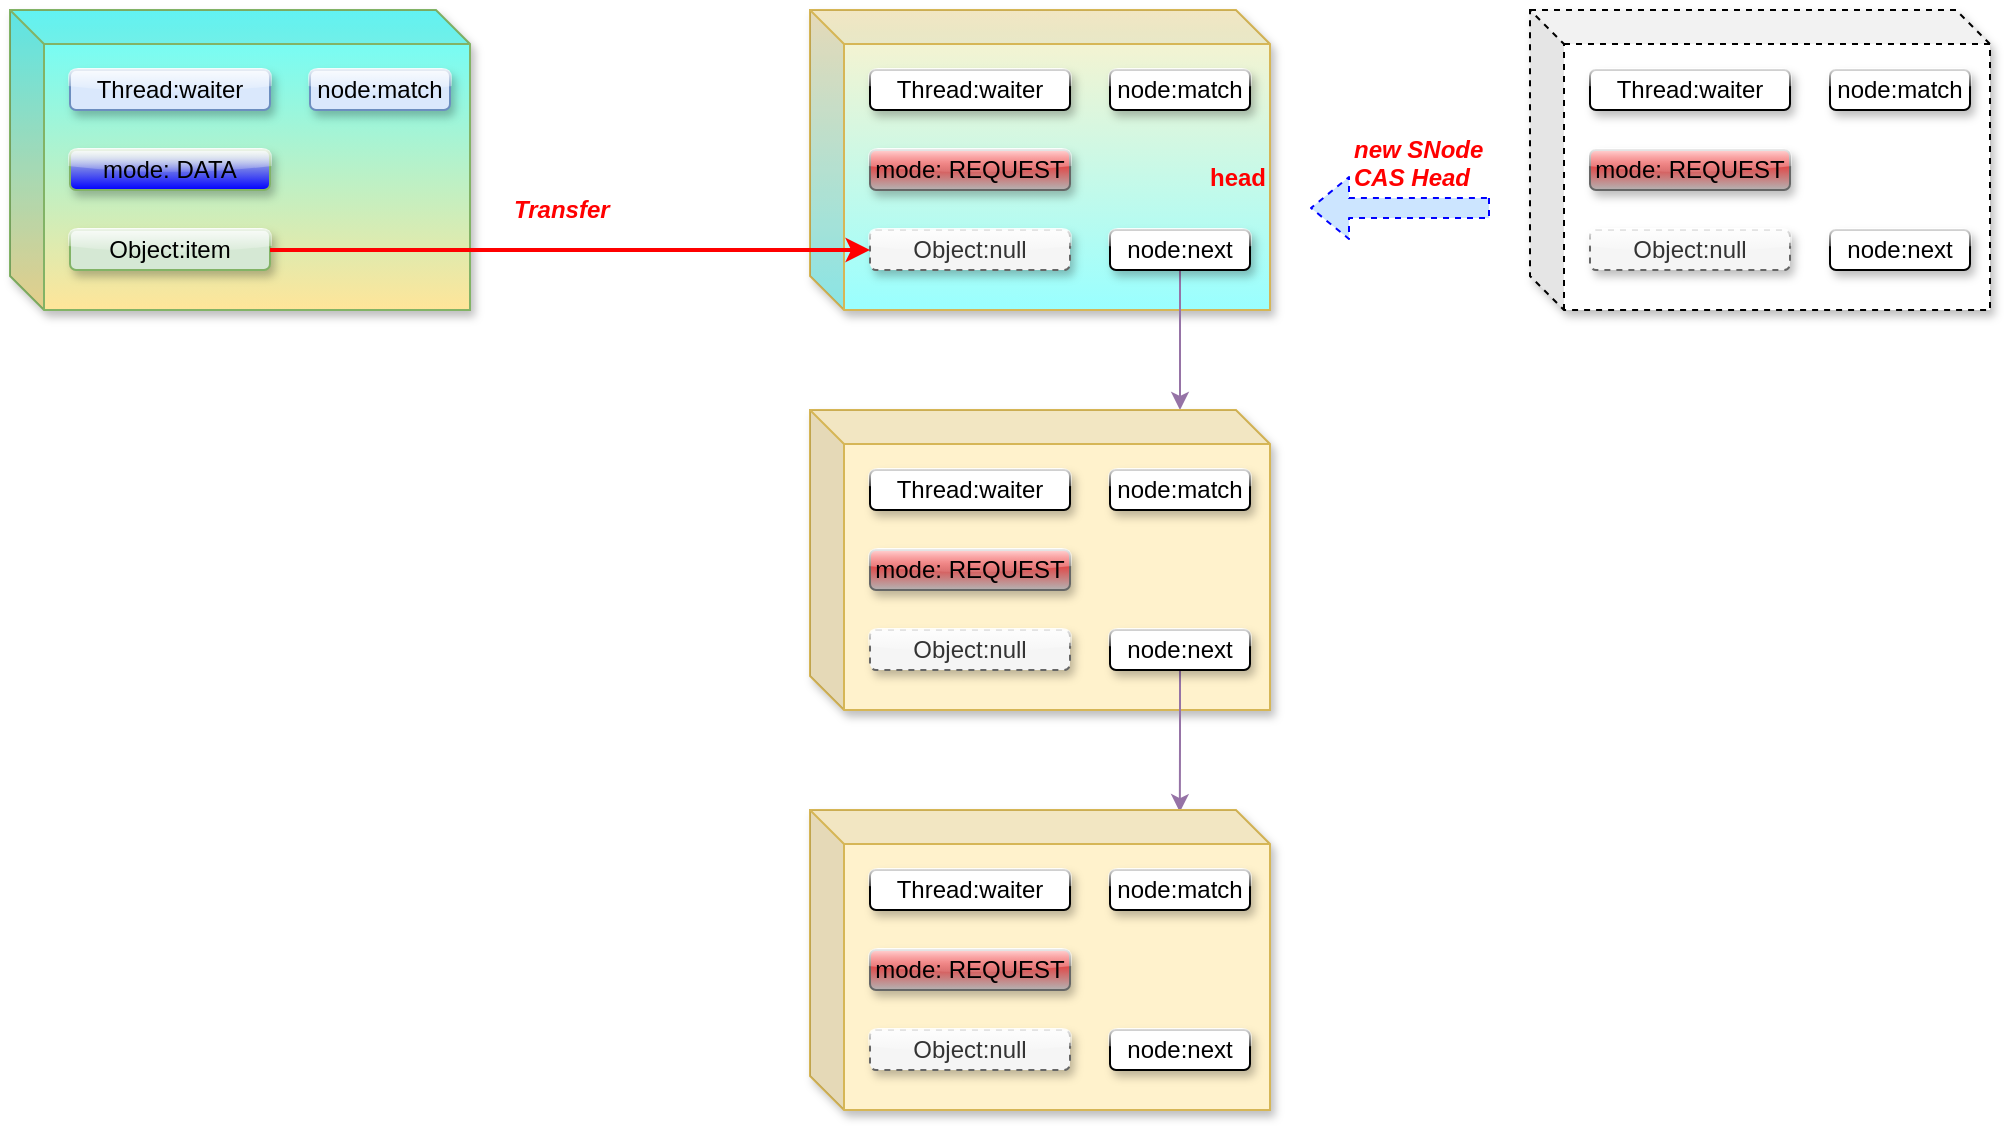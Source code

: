 <mxfile version="10.6.7" type="device"><diagram id="YSUb3YXLpSsdEJ9NEsil" name="TransferStack"><mxGraphModel dx="758" dy="546" grid="1" gridSize="10" guides="1" tooltips="1" connect="1" arrows="1" fold="1" page="1" pageScale="1" pageWidth="827" pageHeight="1169" math="0" shadow="0"><root><mxCell id="0"/><mxCell id="1" parent="0"/><mxCell id="U8mZs7uez9XqfKgCVDbZ-1" value="" style="shape=cube;whiteSpace=wrap;html=1;boundedLbl=1;backgroundOutline=1;darkOpacity=0.05;darkOpacity2=0.1;size=17;shadow=1;fillColor=#66FFFF;strokeColor=#82b366;gradientColor=#FFE599;" parent="1" vertex="1"><mxGeometry x="40" y="40" width="230" height="150" as="geometry"/></mxCell><mxCell id="U8mZs7uez9XqfKgCVDbZ-3" value="mode: DATA" style="rounded=1;whiteSpace=wrap;html=1;fillColor=#d5e8d4;strokeColor=#82b366;shadow=1;glass=1;gradientColor=#0000FF;" parent="1" vertex="1"><mxGeometry x="70" y="110" width="100" height="20" as="geometry"/></mxCell><mxCell id="U8mZs7uez9XqfKgCVDbZ-4" value="Object:item" style="rounded=1;whiteSpace=wrap;html=1;shadow=1;glass=1;fillColor=#d5e8d4;strokeColor=#82b366;" parent="1" vertex="1"><mxGeometry x="70" y="150" width="100" height="20" as="geometry"/></mxCell><mxCell id="U8mZs7uez9XqfKgCVDbZ-6" value="Thread:waiter" style="rounded=1;whiteSpace=wrap;html=1;shadow=1;glass=1;fillColor=#dae8fc;strokeColor=#6c8ebf;" parent="1" vertex="1"><mxGeometry x="70" y="70" width="100" height="20" as="geometry"/></mxCell><mxCell id="U8mZs7uez9XqfKgCVDbZ-7" value="&lt;b&gt;&lt;font color=&quot;#ff0000&quot;&gt;head&lt;/font&gt;&lt;/b&gt;" style="shape=cube;whiteSpace=wrap;html=1;boundedLbl=1;backgroundOutline=1;darkOpacity=0.05;darkOpacity2=0.1;size=17;shadow=1;verticalAlign=middle;align=right;fillColor=#fff2cc;strokeColor=#d6b656;gradientColor=#99FFFF;" parent="1" vertex="1"><mxGeometry x="440" y="40" width="230" height="150" as="geometry"/></mxCell><mxCell id="vYBBA4Lnln8L-Sb_SG4V-14" value="" style="edgeStyle=orthogonalEdgeStyle;rounded=0;orthogonalLoop=1;jettySize=auto;html=1;strokeWidth=1;fillColor=#e1d5e7;strokeColor=#9673a6;" edge="1" parent="1" source="U8mZs7uez9XqfKgCVDbZ-8"><mxGeometry relative="1" as="geometry"><mxPoint x="625" y="240" as="targetPoint"/></mxGeometry></mxCell><mxCell id="U8mZs7uez9XqfKgCVDbZ-8" value="node:next" style="rounded=1;whiteSpace=wrap;html=1;shadow=1;glass=1;" parent="1" vertex="1"><mxGeometry x="590" y="150" width="70" height="20" as="geometry"/></mxCell><mxCell id="U8mZs7uez9XqfKgCVDbZ-9" value="mode: REQUEST" style="rounded=1;whiteSpace=wrap;html=1;fillColor=#FF0000;strokeColor=#666666;shadow=1;glass=1;gradientColor=#b3b3b3;" parent="1" vertex="1"><mxGeometry x="470" y="110" width="100" height="20" as="geometry"/></mxCell><mxCell id="U8mZs7uez9XqfKgCVDbZ-10" value="Object:null" style="rounded=1;whiteSpace=wrap;html=1;shadow=1;glass=1;fillColor=#f5f5f5;strokeColor=#666666;dashed=1;fontColor=#333333;" parent="1" vertex="1"><mxGeometry x="470" y="150" width="100" height="20" as="geometry"/></mxCell><mxCell id="U8mZs7uez9XqfKgCVDbZ-11" value="Thread:waiter" style="rounded=1;whiteSpace=wrap;html=1;shadow=1;glass=1;" parent="1" vertex="1"><mxGeometry x="470" y="70" width="100" height="20" as="geometry"/></mxCell><mxCell id="U8mZs7uez9XqfKgCVDbZ-12" value="node:match" style="rounded=1;whiteSpace=wrap;html=1;shadow=1;glass=1;fillColor=#dae8fc;strokeColor=#6c8ebf;" parent="1" vertex="1"><mxGeometry x="190" y="70" width="70" height="20" as="geometry"/></mxCell><mxCell id="U8mZs7uez9XqfKgCVDbZ-13" value="node:match" style="rounded=1;whiteSpace=wrap;html=1;shadow=1;glass=1;" parent="1" vertex="1"><mxGeometry x="590" y="70" width="70" height="20" as="geometry"/></mxCell><mxCell id="vYBBA4Lnln8L-Sb_SG4V-1" value="" style="shape=cube;whiteSpace=wrap;html=1;boundedLbl=1;backgroundOutline=1;darkOpacity=0.05;darkOpacity2=0.1;size=17;shadow=1;fillColor=#fff2cc;strokeColor=#d6b656;" vertex="1" parent="1"><mxGeometry x="440" y="240" width="230" height="150" as="geometry"/></mxCell><mxCell id="vYBBA4Lnln8L-Sb_SG4V-15" value="" style="edgeStyle=orthogonalEdgeStyle;rounded=0;orthogonalLoop=1;jettySize=auto;html=1;entryX=0.804;entryY=0.007;entryDx=0;entryDy=0;entryPerimeter=0;strokeWidth=1;fillColor=#e1d5e7;strokeColor=#9673a6;" edge="1" parent="1" source="vYBBA4Lnln8L-Sb_SG4V-2" target="vYBBA4Lnln8L-Sb_SG4V-7"><mxGeometry relative="1" as="geometry"/></mxCell><mxCell id="vYBBA4Lnln8L-Sb_SG4V-2" value="node:next" style="rounded=1;whiteSpace=wrap;html=1;shadow=1;glass=1;" vertex="1" parent="1"><mxGeometry x="590" y="350" width="70" height="20" as="geometry"/></mxCell><mxCell id="vYBBA4Lnln8L-Sb_SG4V-3" value="mode: REQUEST" style="rounded=1;whiteSpace=wrap;html=1;fillColor=#FF0000;strokeColor=#666666;shadow=1;glass=1;gradientColor=#b3b3b3;" vertex="1" parent="1"><mxGeometry x="470" y="310" width="100" height="20" as="geometry"/></mxCell><mxCell id="vYBBA4Lnln8L-Sb_SG4V-4" value="Object:null" style="rounded=1;whiteSpace=wrap;html=1;shadow=1;glass=1;fillColor=#f5f5f5;strokeColor=#666666;dashed=1;fontColor=#333333;" vertex="1" parent="1"><mxGeometry x="470" y="350" width="100" height="20" as="geometry"/></mxCell><mxCell id="vYBBA4Lnln8L-Sb_SG4V-5" value="Thread:waiter" style="rounded=1;whiteSpace=wrap;html=1;shadow=1;glass=1;" vertex="1" parent="1"><mxGeometry x="470" y="270" width="100" height="20" as="geometry"/></mxCell><mxCell id="vYBBA4Lnln8L-Sb_SG4V-6" value="node:match" style="rounded=1;whiteSpace=wrap;html=1;shadow=1;glass=1;" vertex="1" parent="1"><mxGeometry x="590" y="270" width="70" height="20" as="geometry"/></mxCell><mxCell id="vYBBA4Lnln8L-Sb_SG4V-7" value="" style="shape=cube;whiteSpace=wrap;html=1;boundedLbl=1;backgroundOutline=1;darkOpacity=0.05;darkOpacity2=0.1;size=17;shadow=1;fillColor=#fff2cc;strokeColor=#d6b656;" vertex="1" parent="1"><mxGeometry x="440" y="440" width="230" height="150" as="geometry"/></mxCell><mxCell id="vYBBA4Lnln8L-Sb_SG4V-8" value="node:next" style="rounded=1;whiteSpace=wrap;html=1;shadow=1;glass=1;" vertex="1" parent="1"><mxGeometry x="590" y="550" width="70" height="20" as="geometry"/></mxCell><mxCell id="vYBBA4Lnln8L-Sb_SG4V-9" value="mode: REQUEST" style="rounded=1;whiteSpace=wrap;html=1;fillColor=#FF0000;strokeColor=#666666;shadow=1;glass=1;gradientColor=#b3b3b3;" vertex="1" parent="1"><mxGeometry x="470" y="510" width="100" height="20" as="geometry"/></mxCell><mxCell id="vYBBA4Lnln8L-Sb_SG4V-10" value="Object:null" style="rounded=1;whiteSpace=wrap;html=1;shadow=1;glass=1;fillColor=#f5f5f5;strokeColor=#666666;dashed=1;fontColor=#333333;" vertex="1" parent="1"><mxGeometry x="470" y="550" width="100" height="20" as="geometry"/></mxCell><mxCell id="vYBBA4Lnln8L-Sb_SG4V-11" value="Thread:waiter" style="rounded=1;whiteSpace=wrap;html=1;shadow=1;glass=1;" vertex="1" parent="1"><mxGeometry x="470" y="470" width="100" height="20" as="geometry"/></mxCell><mxCell id="vYBBA4Lnln8L-Sb_SG4V-12" value="node:match" style="rounded=1;whiteSpace=wrap;html=1;shadow=1;glass=1;" vertex="1" parent="1"><mxGeometry x="590" y="470" width="70" height="20" as="geometry"/></mxCell><mxCell id="vYBBA4Lnln8L-Sb_SG4V-24" value="" style="edgeStyle=orthogonalEdgeStyle;rounded=0;orthogonalLoop=1;jettySize=auto;html=1;strokeWidth=2;fillColor=#ffff88;strokeColor=#FF0000;entryX=0;entryY=0.5;entryDx=0;entryDy=0;exitX=1;exitY=0.5;exitDx=0;exitDy=0;" edge="1" parent="1" source="U8mZs7uez9XqfKgCVDbZ-4" target="U8mZs7uez9XqfKgCVDbZ-10"><mxGeometry relative="1" as="geometry"><mxPoint x="430" y="150" as="targetPoint"/><Array as="points"/></mxGeometry></mxCell><mxCell id="aJEnVFwI_4PvDZ1Wgd3v-1" value="Transfer" style="text;html=1;resizable=0;points=[];autosize=1;align=left;verticalAlign=top;spacingTop=-4;fontColor=#FF0000;fontStyle=3" vertex="1" parent="1"><mxGeometry x="290" y="130" width="60" height="20" as="geometry"/></mxCell><mxCell id="D_srl4jmRQgRIB-UQsxq-1" value="&lt;div style=&quot;text-align: right&quot;&gt;&lt;br&gt;&lt;/div&gt;" style="shape=cube;whiteSpace=wrap;html=1;boundedLbl=1;backgroundOutline=1;darkOpacity=0.05;darkOpacity2=0.1;size=17;shadow=1;align=right;fontStyle=1;dashed=1;" vertex="1" parent="1"><mxGeometry x="800" y="40" width="230" height="150" as="geometry"/></mxCell><mxCell id="D_srl4jmRQgRIB-UQsxq-2" value="node:next" style="rounded=1;whiteSpace=wrap;html=1;shadow=1;glass=1;" vertex="1" parent="1"><mxGeometry x="950" y="150" width="70" height="20" as="geometry"/></mxCell><mxCell id="D_srl4jmRQgRIB-UQsxq-3" value="mode: REQUEST" style="rounded=1;whiteSpace=wrap;html=1;fillColor=#FF0000;strokeColor=#666666;shadow=1;glass=1;gradientColor=#b3b3b3;" vertex="1" parent="1"><mxGeometry x="830" y="110" width="100" height="20" as="geometry"/></mxCell><mxCell id="D_srl4jmRQgRIB-UQsxq-4" value="Object:null" style="rounded=1;whiteSpace=wrap;html=1;shadow=1;glass=1;fillColor=#f5f5f5;strokeColor=#666666;dashed=1;fontColor=#333333;" vertex="1" parent="1"><mxGeometry x="830" y="150" width="100" height="20" as="geometry"/></mxCell><mxCell id="D_srl4jmRQgRIB-UQsxq-5" value="Thread:waiter" style="rounded=1;whiteSpace=wrap;html=1;shadow=1;glass=1;" vertex="1" parent="1"><mxGeometry x="830" y="70" width="100" height="20" as="geometry"/></mxCell><mxCell id="D_srl4jmRQgRIB-UQsxq-6" value="" style="shape=flexArrow;endArrow=classic;html=1;strokeColor=#0000FF;strokeWidth=1;fontColor=#FF0000;fillColor=#cce5ff;dashed=1;" edge="1" parent="1"><mxGeometry width="50" height="50" relative="1" as="geometry"><mxPoint x="780" y="139" as="sourcePoint"/><mxPoint x="690" y="139" as="targetPoint"/></mxGeometry></mxCell><mxCell id="D_srl4jmRQgRIB-UQsxq-7" value="&lt;b&gt;&lt;i&gt;new SNode&lt;br&gt;CAS Head&lt;/i&gt;&lt;/b&gt;" style="text;html=1;resizable=0;points=[];autosize=1;align=left;verticalAlign=top;spacingTop=-4;fontColor=#FF0000;dashed=1;" vertex="1" parent="1"><mxGeometry x="710" y="100" width="80" height="30" as="geometry"/></mxCell><mxCell id="D_srl4jmRQgRIB-UQsxq-8" value="node:match" style="rounded=1;whiteSpace=wrap;html=1;shadow=1;glass=1;" vertex="1" parent="1"><mxGeometry x="950" y="70" width="70" height="20" as="geometry"/></mxCell></root></mxGraphModel></diagram><diagram name="TransferQueue" id="DRfCgCH5vGz-HpyOIl-w"><mxGraphModel dx="758" dy="546" grid="1" gridSize="10" guides="1" tooltips="1" connect="1" arrows="1" fold="1" page="1" pageScale="1" pageWidth="827" pageHeight="1169" math="0" shadow="0"><root><mxCell id="l-RDCpQkqZWzzL--ioMe-0"/><mxCell id="l-RDCpQkqZWzzL--ioMe-1" parent="l-RDCpQkqZWzzL--ioMe-0"/><mxCell id="l-RDCpQkqZWzzL--ioMe-2" value="" style="shape=cube;whiteSpace=wrap;html=1;boundedLbl=1;backgroundOutline=1;darkOpacity=0.05;darkOpacity2=0.1;size=17;shadow=1;fillColor=#66FFFF;strokeColor=#82b366;gradientColor=#FFE599;" vertex="1" parent="l-RDCpQkqZWzzL--ioMe-1"><mxGeometry x="40" y="235" width="230" height="150" as="geometry"/></mxCell><mxCell id="l-RDCpQkqZWzzL--ioMe-4" value="boolean:isData" style="rounded=1;whiteSpace=wrap;html=1;fillColor=#0000FF;strokeColor=#82b366;shadow=1;glass=1;gradientColor=#97d077;" vertex="1" parent="l-RDCpQkqZWzzL--ioMe-1"><mxGeometry x="70" y="305" width="100" height="20" as="geometry"/></mxCell><mxCell id="l-RDCpQkqZWzzL--ioMe-5" value="Object:item" style="rounded=1;whiteSpace=wrap;html=1;shadow=1;glass=1;fillColor=#d5e8d4;strokeColor=#82b366;" vertex="1" parent="l-RDCpQkqZWzzL--ioMe-1"><mxGeometry x="70" y="345" width="100" height="20" as="geometry"/></mxCell><mxCell id="l-RDCpQkqZWzzL--ioMe-6" value="Thread:waiter" style="rounded=1;whiteSpace=wrap;html=1;shadow=1;glass=1;fillColor=#dae8fc;strokeColor=#6c8ebf;" vertex="1" parent="l-RDCpQkqZWzzL--ioMe-1"><mxGeometry x="70" y="265" width="100" height="20" as="geometry"/></mxCell><mxCell id="l-RDCpQkqZWzzL--ioMe-7" value="&lt;b&gt;&lt;font color=&quot;#ff0000&quot;&gt;real&lt;/font&gt;&lt;font color=&quot;#330000&quot;&gt; head&lt;/font&gt;&lt;/b&gt;" style="shape=cube;whiteSpace=wrap;html=1;boundedLbl=1;backgroundOutline=1;darkOpacity=0.05;darkOpacity2=0.1;size=17;shadow=1;verticalAlign=middle;align=right;fillColor=#fff2cc;strokeColor=#d6b656;gradientColor=#99FFFF;" vertex="1" parent="l-RDCpQkqZWzzL--ioMe-1"><mxGeometry x="440" y="235" width="230" height="150" as="geometry"/></mxCell><mxCell id="l-RDCpQkqZWzzL--ioMe-8" value="" style="edgeStyle=orthogonalEdgeStyle;rounded=0;orthogonalLoop=1;jettySize=auto;html=1;strokeWidth=1;fillColor=#e1d5e7;strokeColor=#9673a6;" edge="1" parent="l-RDCpQkqZWzzL--ioMe-1" source="l-RDCpQkqZWzzL--ioMe-9"><mxGeometry relative="1" as="geometry"><mxPoint x="625" y="435" as="targetPoint"/></mxGeometry></mxCell><mxCell id="l-RDCpQkqZWzzL--ioMe-9" value="node:next" style="rounded=1;whiteSpace=wrap;html=1;shadow=1;glass=1;" vertex="1" parent="l-RDCpQkqZWzzL--ioMe-1"><mxGeometry x="590" y="345" width="70" height="20" as="geometry"/></mxCell><mxCell id="l-RDCpQkqZWzzL--ioMe-10" value="mode: REQUEST" style="rounded=1;whiteSpace=wrap;html=1;fillColor=#FF0000;strokeColor=#666666;shadow=1;glass=1;gradientColor=#b3b3b3;" vertex="1" parent="l-RDCpQkqZWzzL--ioMe-1"><mxGeometry x="470" y="305" width="100" height="20" as="geometry"/></mxCell><mxCell id="l-RDCpQkqZWzzL--ioMe-11" value="Object:null" style="rounded=1;whiteSpace=wrap;html=1;shadow=1;glass=1;fillColor=#f5f5f5;strokeColor=#666666;dashed=1;fontColor=#333333;" vertex="1" parent="l-RDCpQkqZWzzL--ioMe-1"><mxGeometry x="470" y="345" width="100" height="20" as="geometry"/></mxCell><mxCell id="l-RDCpQkqZWzzL--ioMe-12" value="Thread:waiter" style="rounded=1;whiteSpace=wrap;html=1;shadow=1;glass=1;" vertex="1" parent="l-RDCpQkqZWzzL--ioMe-1"><mxGeometry x="470" y="265" width="100" height="20" as="geometry"/></mxCell><mxCell id="l-RDCpQkqZWzzL--ioMe-17" value="" style="shape=cube;whiteSpace=wrap;html=1;boundedLbl=1;backgroundOutline=1;darkOpacity=0.05;darkOpacity2=0.1;size=17;shadow=1;fillColor=#fff2cc;strokeColor=#d6b656;" vertex="1" parent="l-RDCpQkqZWzzL--ioMe-1"><mxGeometry x="440" y="435" width="230" height="150" as="geometry"/></mxCell><mxCell id="l-RDCpQkqZWzzL--ioMe-18" value="" style="edgeStyle=orthogonalEdgeStyle;rounded=0;orthogonalLoop=1;jettySize=auto;html=1;entryX=0.804;entryY=0.007;entryDx=0;entryDy=0;entryPerimeter=0;strokeWidth=1;fillColor=#e1d5e7;strokeColor=#9673a6;" edge="1" parent="l-RDCpQkqZWzzL--ioMe-1" source="l-RDCpQkqZWzzL--ioMe-19" target="l-RDCpQkqZWzzL--ioMe-24"><mxGeometry relative="1" as="geometry"/></mxCell><mxCell id="l-RDCpQkqZWzzL--ioMe-19" value="node:next" style="rounded=1;whiteSpace=wrap;html=1;shadow=1;glass=1;" vertex="1" parent="l-RDCpQkqZWzzL--ioMe-1"><mxGeometry x="590" y="545" width="70" height="20" as="geometry"/></mxCell><mxCell id="l-RDCpQkqZWzzL--ioMe-20" value="mode: REQUEST" style="rounded=1;whiteSpace=wrap;html=1;fillColor=#FF0000;strokeColor=#666666;shadow=1;glass=1;gradientColor=#b3b3b3;" vertex="1" parent="l-RDCpQkqZWzzL--ioMe-1"><mxGeometry x="470" y="505" width="100" height="20" as="geometry"/></mxCell><mxCell id="l-RDCpQkqZWzzL--ioMe-21" value="Object:null" style="rounded=1;whiteSpace=wrap;html=1;shadow=1;glass=1;fillColor=#f5f5f5;strokeColor=#666666;dashed=1;fontColor=#333333;" vertex="1" parent="l-RDCpQkqZWzzL--ioMe-1"><mxGeometry x="470" y="545" width="100" height="20" as="geometry"/></mxCell><mxCell id="l-RDCpQkqZWzzL--ioMe-22" value="Thread:waiter" style="rounded=1;whiteSpace=wrap;html=1;shadow=1;glass=1;" vertex="1" parent="l-RDCpQkqZWzzL--ioMe-1"><mxGeometry x="470" y="465" width="100" height="20" as="geometry"/></mxCell><mxCell id="l-RDCpQkqZWzzL--ioMe-24" value="&lt;div style=&quot;text-align: right&quot;&gt;&lt;span&gt;&lt;i&gt;tail&lt;/i&gt;&lt;/span&gt;&lt;/div&gt;" style="shape=cube;whiteSpace=wrap;html=1;boundedLbl=1;backgroundOutline=1;darkOpacity=0.05;darkOpacity2=0.1;size=17;shadow=1;fillColor=#fff2cc;strokeColor=#d6b656;align=right;fontStyle=1;fontColor=#FF0000;gradientColor=#99FFFF;" vertex="1" parent="l-RDCpQkqZWzzL--ioMe-1"><mxGeometry x="440" y="635" width="230" height="150" as="geometry"/></mxCell><mxCell id="l-RDCpQkqZWzzL--ioMe-25" value="node:next" style="rounded=1;whiteSpace=wrap;html=1;shadow=1;glass=1;" vertex="1" parent="l-RDCpQkqZWzzL--ioMe-1"><mxGeometry x="590" y="745" width="70" height="20" as="geometry"/></mxCell><mxCell id="l-RDCpQkqZWzzL--ioMe-26" value="mode: REQUEST" style="rounded=1;whiteSpace=wrap;html=1;fillColor=#FF0000;strokeColor=#666666;shadow=1;glass=1;gradientColor=#b3b3b3;" vertex="1" parent="l-RDCpQkqZWzzL--ioMe-1"><mxGeometry x="470" y="705" width="100" height="20" as="geometry"/></mxCell><mxCell id="l-RDCpQkqZWzzL--ioMe-27" value="Object:null" style="rounded=1;whiteSpace=wrap;html=1;shadow=1;glass=1;fillColor=#f5f5f5;strokeColor=#666666;dashed=1;fontColor=#333333;" vertex="1" parent="l-RDCpQkqZWzzL--ioMe-1"><mxGeometry x="470" y="745" width="100" height="20" as="geometry"/></mxCell><mxCell id="l-RDCpQkqZWzzL--ioMe-28" value="Thread:waiter" style="rounded=1;whiteSpace=wrap;html=1;shadow=1;glass=1;" vertex="1" parent="l-RDCpQkqZWzzL--ioMe-1"><mxGeometry x="470" y="665" width="100" height="20" as="geometry"/></mxCell><mxCell id="GzUpXzzg_RKfz65ozeql-1" value="" style="edgeStyle=orthogonalEdgeStyle;rounded=0;orthogonalLoop=1;jettySize=auto;html=1;strokeColor=#FF0000;strokeWidth=2;fontColor=#FF0000;entryX=0;entryY=0.5;entryDx=0;entryDy=0;" edge="1" parent="l-RDCpQkqZWzzL--ioMe-1" source="l-RDCpQkqZWzzL--ioMe-5" target="l-RDCpQkqZWzzL--ioMe-11"><mxGeometry relative="1" as="geometry"><mxPoint x="250" y="355" as="targetPoint"/></mxGeometry></mxCell><mxCell id="GzUpXzzg_RKfz65ozeql-2" value="Transfer" style="text;html=1;resizable=0;points=[];autosize=1;align=left;verticalAlign=top;spacingTop=-4;fontColor=#FF0000;fontStyle=3" vertex="1" parent="l-RDCpQkqZWzzL--ioMe-1"><mxGeometry x="303" y="325" width="60" height="20" as="geometry"/></mxCell><mxCell id="zeAkX0CI0zXZSjOUqp4h-0" value="&lt;div style=&quot;text-align: right&quot;&gt;&lt;br&gt;&lt;/div&gt;" style="shape=cube;whiteSpace=wrap;html=1;boundedLbl=1;backgroundOutline=1;darkOpacity=0.05;darkOpacity2=0.1;size=17;shadow=1;align=right;fontStyle=1;dashed=1;" vertex="1" parent="l-RDCpQkqZWzzL--ioMe-1"><mxGeometry x="40" y="635" width="230" height="150" as="geometry"/></mxCell><mxCell id="zeAkX0CI0zXZSjOUqp4h-1" value="node:next" style="rounded=1;whiteSpace=wrap;html=1;shadow=1;glass=1;" vertex="1" parent="l-RDCpQkqZWzzL--ioMe-1"><mxGeometry x="190" y="745" width="70" height="20" as="geometry"/></mxCell><mxCell id="zeAkX0CI0zXZSjOUqp4h-2" value="mode: REQUEST" style="rounded=1;whiteSpace=wrap;html=1;fillColor=#FF0000;strokeColor=#666666;shadow=1;glass=1;gradientColor=#b3b3b3;" vertex="1" parent="l-RDCpQkqZWzzL--ioMe-1"><mxGeometry x="70" y="705" width="100" height="20" as="geometry"/></mxCell><mxCell id="zeAkX0CI0zXZSjOUqp4h-3" value="Object:null" style="rounded=1;whiteSpace=wrap;html=1;shadow=1;glass=1;fillColor=#f5f5f5;strokeColor=#666666;dashed=1;fontColor=#333333;" vertex="1" parent="l-RDCpQkqZWzzL--ioMe-1"><mxGeometry x="70" y="745" width="100" height="20" as="geometry"/></mxCell><mxCell id="zeAkX0CI0zXZSjOUqp4h-4" value="Thread:waiter" style="rounded=1;whiteSpace=wrap;html=1;shadow=1;glass=1;" vertex="1" parent="l-RDCpQkqZWzzL--ioMe-1"><mxGeometry x="70" y="665" width="100" height="20" as="geometry"/></mxCell><mxCell id="zeAkX0CI0zXZSjOUqp4h-7" value="" style="shape=flexArrow;endArrow=classic;html=1;strokeColor=#0000FF;strokeWidth=1;fontColor=#FF0000;fillColor=#cce5ff;dashed=1;" edge="1" parent="l-RDCpQkqZWzzL--ioMe-1"><mxGeometry width="50" height="50" relative="1" as="geometry"><mxPoint x="300" y="715" as="sourcePoint"/><mxPoint x="400" y="715" as="targetPoint"/></mxGeometry></mxCell><mxCell id="zeAkX0CI0zXZSjOUqp4h-8" value="&lt;b&gt;&lt;i&gt;new&amp;nbsp;QNode&lt;br&gt;CAS Tail&lt;br&gt;&lt;/i&gt;&lt;/b&gt;" style="text;html=1;resizable=0;points=[];autosize=1;align=left;verticalAlign=top;spacingTop=-4;fontColor=#FF0000;dashed=1;" vertex="1" parent="l-RDCpQkqZWzzL--ioMe-1"><mxGeometry x="303" y="675" width="80" height="30" as="geometry"/></mxCell><mxCell id="zeAkX0CI0zXZSjOUqp4h-9" value="&lt;b&gt;&lt;i&gt;&lt;font color=&quot;#666666&quot;&gt;head&lt;/font&gt;&lt;/i&gt;&lt;/b&gt;" style="shape=cube;whiteSpace=wrap;html=1;boundedLbl=1;backgroundOutline=1;darkOpacity=0.05;darkOpacity2=0.1;size=17;shadow=1;verticalAlign=middle;align=right;fillColor=#eeeeee;strokeColor=#36393d;" vertex="1" parent="l-RDCpQkqZWzzL--ioMe-1"><mxGeometry x="440" y="30" width="230" height="150" as="geometry"/></mxCell><mxCell id="zeAkX0CI0zXZSjOUqp4h-14" value="" style="edgeStyle=orthogonalEdgeStyle;rounded=0;orthogonalLoop=1;jettySize=auto;html=1;strokeColor=#331A00;strokeWidth=1;fontColor=#FF0000;entryX=0.804;entryY=0.007;entryDx=0;entryDy=0;entryPerimeter=0;" edge="1" parent="l-RDCpQkqZWzzL--ioMe-1" source="zeAkX0CI0zXZSjOUqp4h-10" target="l-RDCpQkqZWzzL--ioMe-7"><mxGeometry relative="1" as="geometry"/></mxCell><mxCell id="zeAkX0CI0zXZSjOUqp4h-10" value="node:next" style="rounded=1;whiteSpace=wrap;html=1;shadow=1;glass=1;" vertex="1" parent="l-RDCpQkqZWzzL--ioMe-1"><mxGeometry x="590" y="140" width="70" height="20" as="geometry"/></mxCell><mxCell id="zeAkX0CI0zXZSjOUqp4h-11" value="mode: REQUEST" style="rounded=1;whiteSpace=wrap;html=1;fillColor=#FF0000;strokeColor=#666666;shadow=1;glass=1;gradientColor=#b3b3b3;" vertex="1" parent="l-RDCpQkqZWzzL--ioMe-1"><mxGeometry x="470" y="100" width="100" height="20" as="geometry"/></mxCell><mxCell id="zeAkX0CI0zXZSjOUqp4h-12" value="&lt;b&gt;&lt;i&gt;&lt;font color=&quot;#ff0000&quot;&gt;Object:fulfilled&lt;/font&gt;&lt;/i&gt;&lt;/b&gt;" style="rounded=1;whiteSpace=wrap;html=1;shadow=1;glass=1;fillColor=#f5f5f5;strokeColor=#666666;dashed=1;fontColor=#333333;" vertex="1" parent="l-RDCpQkqZWzzL--ioMe-1"><mxGeometry x="470" y="140" width="100" height="20" as="geometry"/></mxCell><mxCell id="zeAkX0CI0zXZSjOUqp4h-13" value="Thread:waiter" style="rounded=1;whiteSpace=wrap;html=1;shadow=1;glass=1;" vertex="1" parent="l-RDCpQkqZWzzL--ioMe-1"><mxGeometry x="470" y="60" width="100" height="20" as="geometry"/></mxCell></root></mxGraphModel></diagram><diagram id="zP76gB9ZqCsh-42yVhD1" name="LinkedBlockingQueue"><mxGraphModel dx="758" dy="546" grid="1" gridSize="10" guides="1" tooltips="1" connect="1" arrows="1" fold="1" page="1" pageScale="1" pageWidth="827" pageHeight="1169" math="0" shadow="0"><root><mxCell id="rNNAsYweA2SCeQOICcea-0"/><mxCell id="rNNAsYweA2SCeQOICcea-1" parent="rNNAsYweA2SCeQOICcea-0"/></root></mxGraphModel></diagram></mxfile>